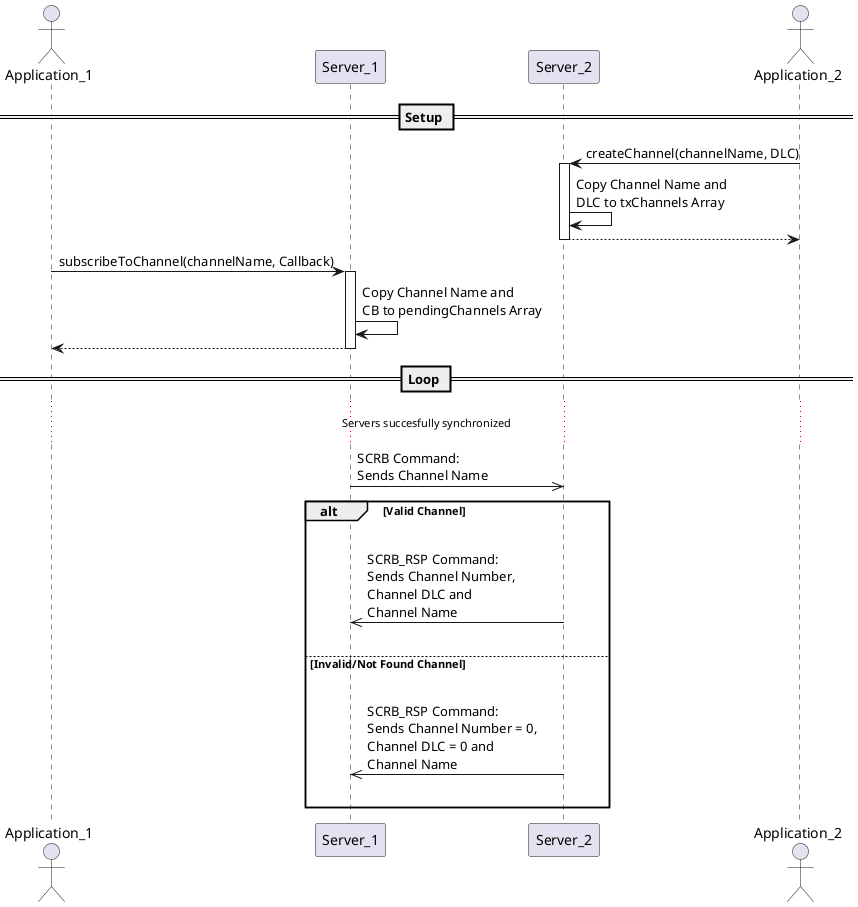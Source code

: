@startuml Subscribe to Channels

actor Application_1 as app1
participant Server_1 as s1
participant Server_2 as s2
actor Application_2 as app2


== Setup ==

app2 -> s2 ++: createChannel(channelName, DLC)
s2 -> s2 : Copy Channel Name and\nDLC to txChannels Array
return

app1 -> s1 ++: subscribeToChannel(channelName, Callback)
s1 -> s1 : Copy Channel Name and\nCB to pendingChannels Array
return


== Loop ==
...Servers succesfully synchronized...

s1 ->> s2: SCRB Command:\nSends Channel Name

alt Valid Channel
    |||
    s2 ->> s1: SCRB_RSP Command:\nSends Channel Number,\nChannel DLC and\nChannel Name
    |||
else Invalid/Not Found Channel
    |||
    s2 ->> s1: SCRB_RSP Command:\nSends Channel Number = 0,\nChannel DLC = 0 and\nChannel Name
    |||
end

@enduml